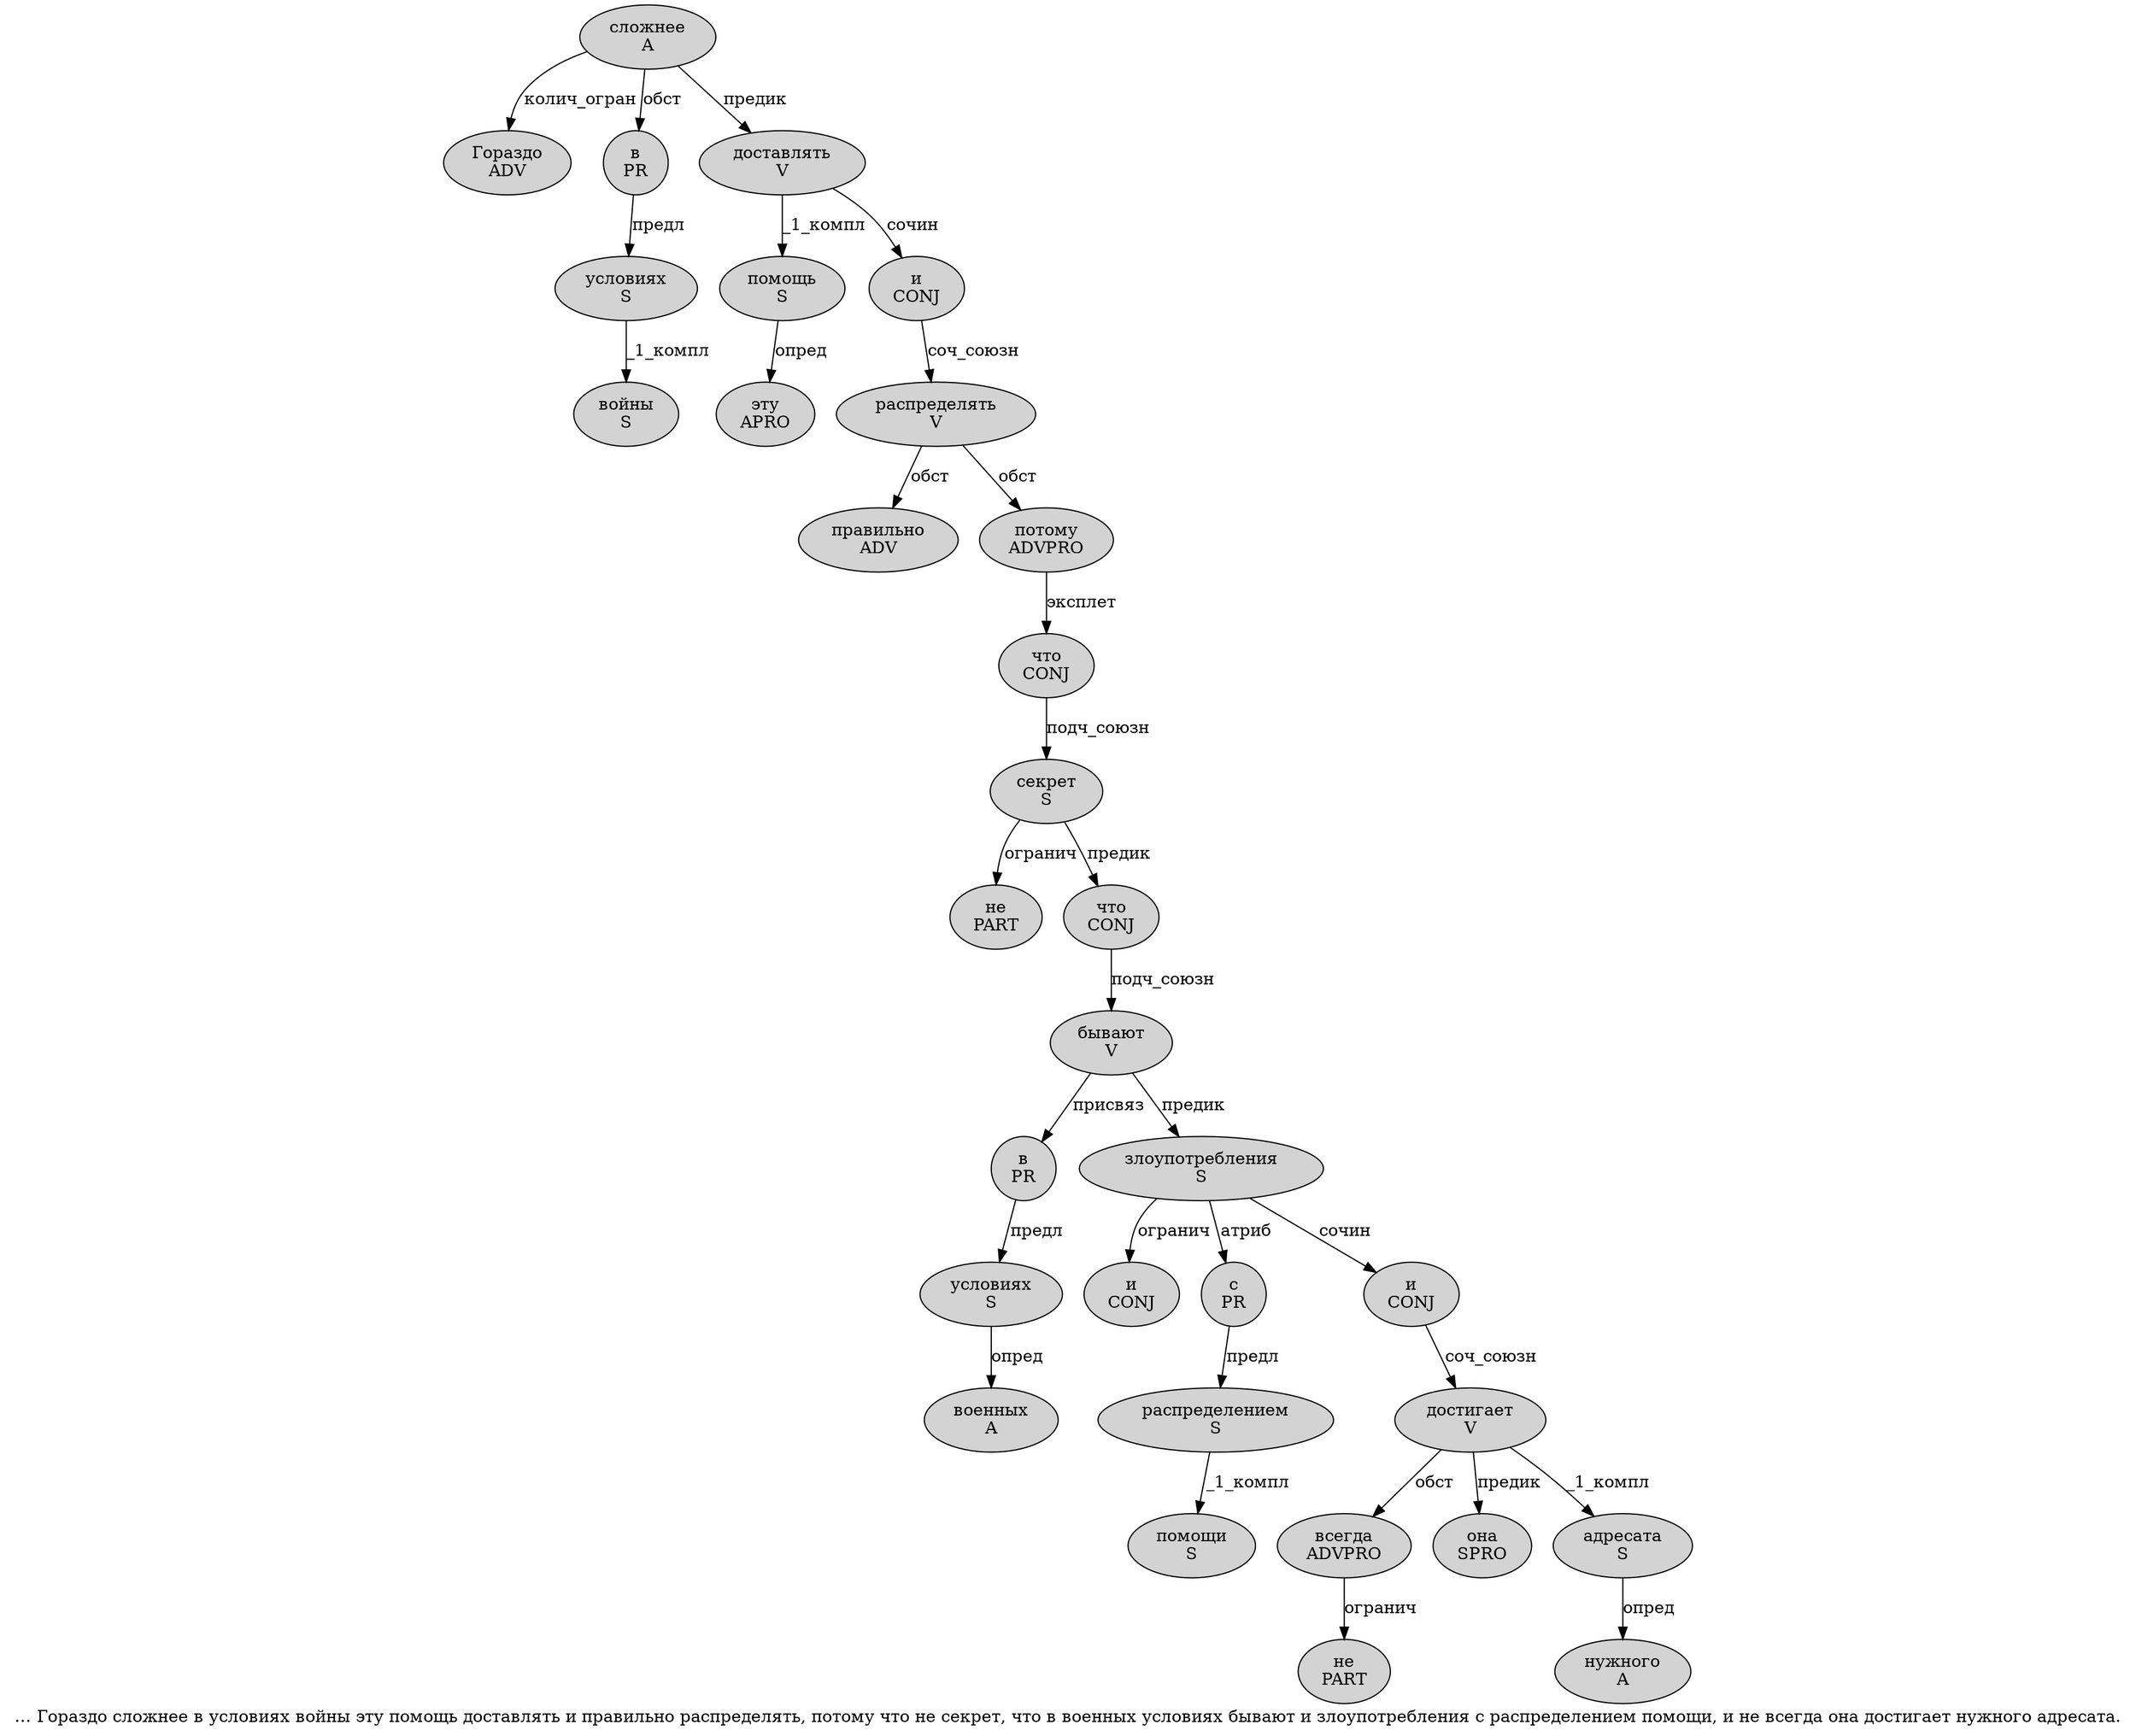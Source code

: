 digraph SENTENCE_699 {
	graph [label="… Гораздо сложнее в условиях войны эту помощь доставлять и правильно распределять, потому что не секрет, что в военных условиях бывают и злоупотребления с распределением помощи, и не всегда она достигает нужного адресата."]
	node [style=filled]
		1 [label="Гораздо
ADV" color="" fillcolor=lightgray penwidth=1 shape=ellipse]
		2 [label="сложнее
A" color="" fillcolor=lightgray penwidth=1 shape=ellipse]
		3 [label="в
PR" color="" fillcolor=lightgray penwidth=1 shape=ellipse]
		4 [label="условиях
S" color="" fillcolor=lightgray penwidth=1 shape=ellipse]
		5 [label="войны
S" color="" fillcolor=lightgray penwidth=1 shape=ellipse]
		6 [label="эту
APRO" color="" fillcolor=lightgray penwidth=1 shape=ellipse]
		7 [label="помощь
S" color="" fillcolor=lightgray penwidth=1 shape=ellipse]
		8 [label="доставлять
V" color="" fillcolor=lightgray penwidth=1 shape=ellipse]
		9 [label="и
CONJ" color="" fillcolor=lightgray penwidth=1 shape=ellipse]
		10 [label="правильно
ADV" color="" fillcolor=lightgray penwidth=1 shape=ellipse]
		11 [label="распределять
V" color="" fillcolor=lightgray penwidth=1 shape=ellipse]
		13 [label="потому
ADVPRO" color="" fillcolor=lightgray penwidth=1 shape=ellipse]
		14 [label="что
CONJ" color="" fillcolor=lightgray penwidth=1 shape=ellipse]
		15 [label="не
PART" color="" fillcolor=lightgray penwidth=1 shape=ellipse]
		16 [label="секрет
S" color="" fillcolor=lightgray penwidth=1 shape=ellipse]
		18 [label="что
CONJ" color="" fillcolor=lightgray penwidth=1 shape=ellipse]
		19 [label="в
PR" color="" fillcolor=lightgray penwidth=1 shape=ellipse]
		20 [label="военных
A" color="" fillcolor=lightgray penwidth=1 shape=ellipse]
		21 [label="условиях
S" color="" fillcolor=lightgray penwidth=1 shape=ellipse]
		22 [label="бывают
V" color="" fillcolor=lightgray penwidth=1 shape=ellipse]
		23 [label="и
CONJ" color="" fillcolor=lightgray penwidth=1 shape=ellipse]
		24 [label="злоупотребления
S" color="" fillcolor=lightgray penwidth=1 shape=ellipse]
		25 [label="с
PR" color="" fillcolor=lightgray penwidth=1 shape=ellipse]
		26 [label="распределением
S" color="" fillcolor=lightgray penwidth=1 shape=ellipse]
		27 [label="помощи
S" color="" fillcolor=lightgray penwidth=1 shape=ellipse]
		29 [label="и
CONJ" color="" fillcolor=lightgray penwidth=1 shape=ellipse]
		30 [label="не
PART" color="" fillcolor=lightgray penwidth=1 shape=ellipse]
		31 [label="всегда
ADVPRO" color="" fillcolor=lightgray penwidth=1 shape=ellipse]
		32 [label="она
SPRO" color="" fillcolor=lightgray penwidth=1 shape=ellipse]
		33 [label="достигает
V" color="" fillcolor=lightgray penwidth=1 shape=ellipse]
		34 [label="нужного
A" color="" fillcolor=lightgray penwidth=1 shape=ellipse]
		35 [label="адресата
S" color="" fillcolor=lightgray penwidth=1 shape=ellipse]
			22 -> 19 [label="присвяз"]
			22 -> 24 [label="предик"]
			3 -> 4 [label="предл"]
			4 -> 5 [label="_1_компл"]
			9 -> 11 [label="соч_союзн"]
			11 -> 10 [label="обст"]
			11 -> 13 [label="обст"]
			35 -> 34 [label="опред"]
			33 -> 31 [label="обст"]
			33 -> 32 [label="предик"]
			33 -> 35 [label="_1_компл"]
			14 -> 16 [label="подч_союзн"]
			21 -> 20 [label="опред"]
			7 -> 6 [label="опред"]
			2 -> 1 [label="колич_огран"]
			2 -> 3 [label="обст"]
			2 -> 8 [label="предик"]
			18 -> 22 [label="подч_союзн"]
			29 -> 33 [label="соч_союзн"]
			31 -> 30 [label="огранич"]
			26 -> 27 [label="_1_компл"]
			24 -> 23 [label="огранич"]
			24 -> 25 [label="атриб"]
			24 -> 29 [label="сочин"]
			25 -> 26 [label="предл"]
			13 -> 14 [label="эксплет"]
			19 -> 21 [label="предл"]
			8 -> 7 [label="_1_компл"]
			8 -> 9 [label="сочин"]
			16 -> 15 [label="огранич"]
			16 -> 18 [label="предик"]
}